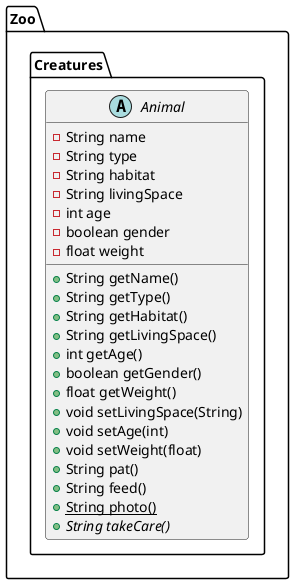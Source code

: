 @startuml
abstract class Zoo.Creatures.Animal {
- String name
- String type
- String habitat
- String livingSpace
- int age
- boolean gender
- float weight
+ String getName()
+ String getType()
+ String getHabitat()
+ String getLivingSpace()
+ int getAge()
+ boolean getGender()
+ float getWeight()
+ void setLivingSpace(String)
+ void setAge(int)
+ void setWeight(float)
+ String pat()
+ String feed()
+ {static} String photo()
+ {abstract}String takeCare()
}


@enduml